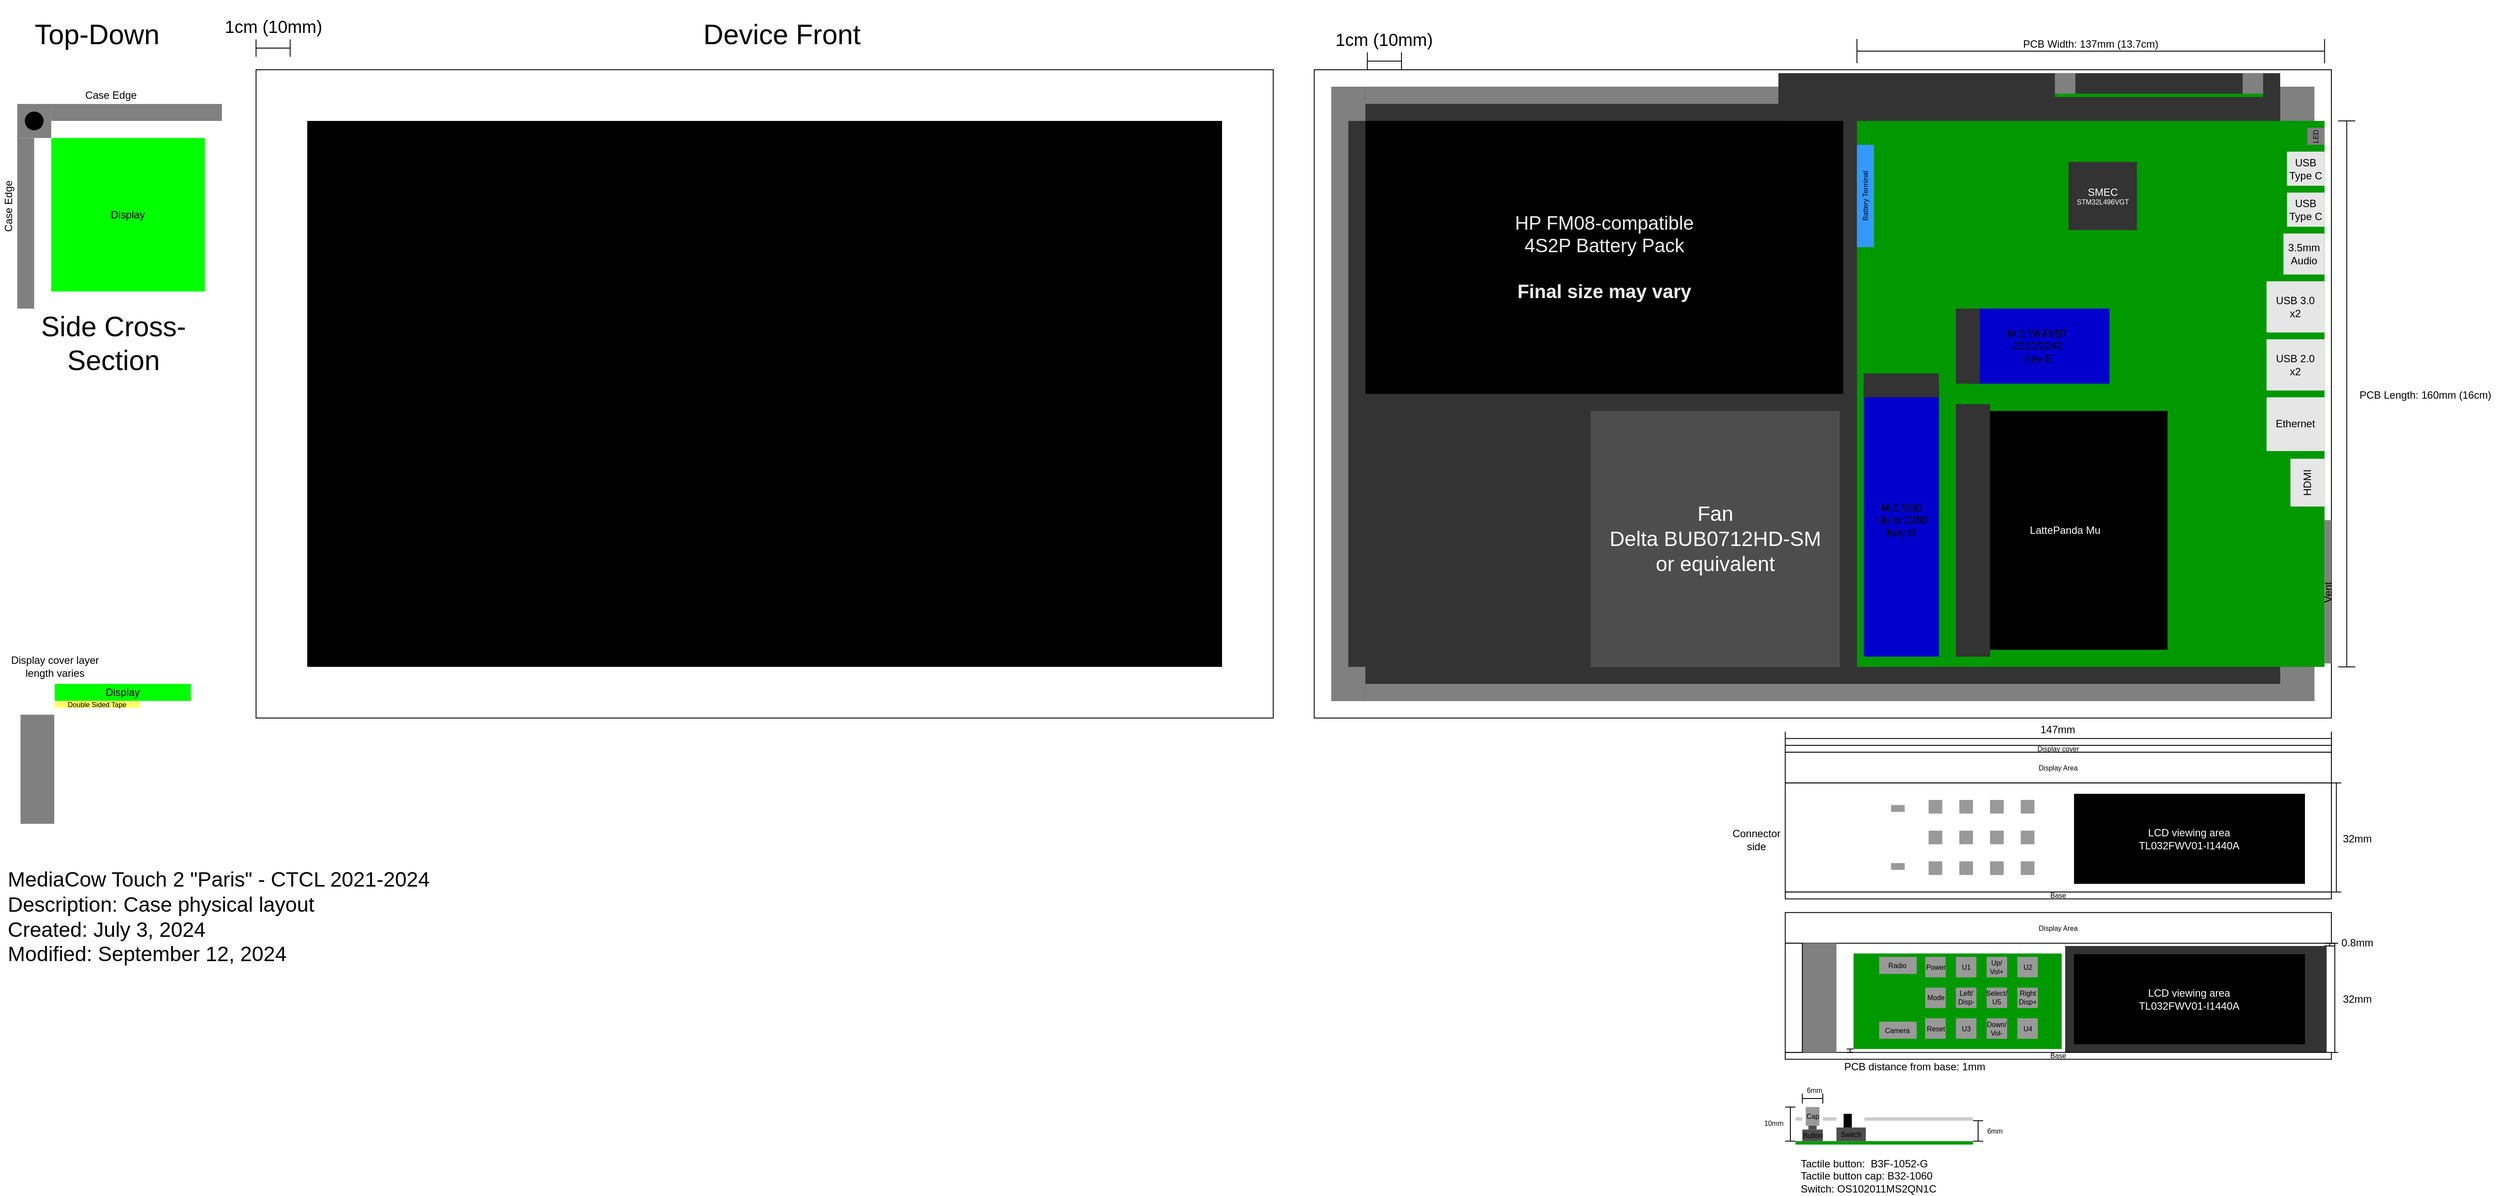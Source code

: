 <mxfile version="24.7.8">
  <diagram id="sjDEf0ka3ngV4-eLp2Dp" name="Page-1">
    <mxGraphModel dx="2049" dy="1203" grid="1" gridSize="3.937" guides="0" tooltips="1" connect="1" arrows="1" fold="1" page="1" pageScale="1" pageWidth="3300" pageHeight="2339" math="0" shadow="0">
      <root>
        <mxCell id="0" />
        <mxCell id="1" parent="0" />
        <mxCell id="CuJ1Jpse0kdDSebia7Pg-51" value="" style="rounded=0;whiteSpace=wrap;html=1;movable=1;resizable=1;rotatable=1;deletable=1;editable=1;locked=0;connectable=1;strokeColor=none;fillColor=#CCCCCC;" parent="1" vertex="1">
          <mxGeometry x="2161.42" y="1366.14" width="15.74" height="3.94" as="geometry" />
        </mxCell>
        <mxCell id="Ktaa94lfEQGM7eoMUssp-1" value="" style="rounded=0;whiteSpace=wrap;html=1;strokeColor=default;fillColor=#FFFFFF;movable=0;resizable=0;rotatable=0;deletable=0;editable=0;locked=1;connectable=0;" parent="1" vertex="1">
          <mxGeometry x="1574.8" y="157.487" width="1173.226" height="748.03" as="geometry" />
        </mxCell>
        <mxCell id="5Y6CiFaYAmU3wzSWvNBA-23" value="" style="rounded=0;whiteSpace=wrap;html=1;strokeColor=none;fillColor=#333333;movable=0;resizable=0;rotatable=0;deletable=0;editable=0;locked=1;connectable=0;" parent="1" vertex="1">
          <mxGeometry x="1594.48" y="177.16" width="1133.86" height="708.64" as="geometry" />
        </mxCell>
        <mxCell id="ZqZUOxo1uFlssc3ZESOp-2" value="Top-Down" style="text;html=1;align=center;verticalAlign=middle;whiteSpace=wrap;rounded=0;fontSize=32;" parent="1" vertex="1">
          <mxGeometry x="65.58" y="77.47" width="210" height="80" as="geometry" />
        </mxCell>
        <mxCell id="ZqZUOxo1uFlssc3ZESOp-4" value="" style="shape=crossbar;whiteSpace=wrap;html=1;rounded=1;" parent="1" vertex="1">
          <mxGeometry x="354.33" y="122.48" width="39.37" height="20" as="geometry" />
        </mxCell>
        <mxCell id="ZqZUOxo1uFlssc3ZESOp-5" value="&lt;div style=&quot;font-size: 20px;&quot;&gt;1cm (10mm)&lt;/div&gt;" style="text;html=1;align=center;verticalAlign=middle;whiteSpace=wrap;rounded=0;fontSize=20;" parent="1" vertex="1">
          <mxGeometry x="316.68" y="92.48" width="114.68" height="30" as="geometry" />
        </mxCell>
        <mxCell id="ZqZUOxo1uFlssc3ZESOp-8" value="" style="rounded=0;whiteSpace=wrap;html=1;strokeColor=none;fillColor=#808080;" parent="1" vertex="1">
          <mxGeometry x="78.74" y="196.85" width="39.37" height="39.37" as="geometry" />
        </mxCell>
        <mxCell id="ZqZUOxo1uFlssc3ZESOp-9" value="" style="rounded=0;whiteSpace=wrap;html=1;strokeColor=none;fillColor=#808080;" parent="1" vertex="1">
          <mxGeometry x="118.11" y="196.85" width="196.85" height="19.69" as="geometry" />
        </mxCell>
        <mxCell id="ZqZUOxo1uFlssc3ZESOp-10" value="" style="ellipse;whiteSpace=wrap;html=1;fillColor=#000000;strokeColor=none;" parent="1" vertex="1">
          <mxGeometry x="87.6" y="205.71" width="21.653" height="21.653" as="geometry" />
        </mxCell>
        <mxCell id="ZqZUOxo1uFlssc3ZESOp-11" value="" style="rounded=0;whiteSpace=wrap;html=1;strokeColor=none;fillColor=#808080;" parent="1" vertex="1">
          <mxGeometry x="78.74" y="236.22" width="19.69" height="196.84" as="geometry" />
        </mxCell>
        <mxCell id="ZqZUOxo1uFlssc3ZESOp-16" value="Case Edge" style="rounded=0;whiteSpace=wrap;html=1;fillColor=#FFFFFF;strokeColor=none;fontColor=#000000;" parent="1" vertex="1">
          <mxGeometry x="59.05" y="177.17" width="255.9" height="19.69" as="geometry" />
        </mxCell>
        <mxCell id="ZqZUOxo1uFlssc3ZESOp-17" value="Case Edge" style="rounded=0;whiteSpace=wrap;html=1;fillColor=#FFFFFF;strokeColor=none;horizontal=0;fontColor=#000000;" parent="1" vertex="1">
          <mxGeometry x="59.05" y="196.85" width="19.7" height="236.22" as="geometry" />
        </mxCell>
        <mxCell id="ZqZUOxo1uFlssc3ZESOp-18" value="Display" style="rounded=0;whiteSpace=wrap;html=1;fillColor=#00FF00;strokeColor=none;fontColor=#000000;" parent="1" vertex="1">
          <mxGeometry x="118.11" y="236.22" width="177.16" height="177.17" as="geometry" />
        </mxCell>
        <mxCell id="ZqZUOxo1uFlssc3ZESOp-22" value="Side Cross-Section" style="text;html=1;align=center;verticalAlign=middle;whiteSpace=wrap;rounded=0;fontSize=32;" parent="1" vertex="1">
          <mxGeometry x="85.27" y="433.07" width="210" height="80" as="geometry" />
        </mxCell>
        <mxCell id="ZqZUOxo1uFlssc3ZESOp-36" value="" style="rounded=0;whiteSpace=wrap;html=1;strokeColor=none;fillColor=#FFFFFF;" parent="1" vertex="1">
          <mxGeometry x="62.98" y="866.14" width="19.69" height="161.42" as="geometry" />
        </mxCell>
        <mxCell id="ZqZUOxo1uFlssc3ZESOp-41" value="Display cover layer&lt;br&gt;l&lt;span style=&quot;background-color: initial;&quot;&gt;ength varies&lt;/span&gt;" style="text;html=1;align=center;verticalAlign=middle;whiteSpace=wrap;rounded=0;" parent="1" vertex="1">
          <mxGeometry x="63.0" y="830.71" width="119.05" height="30" as="geometry" />
        </mxCell>
        <mxCell id="ZqZUOxo1uFlssc3ZESOp-57" value="" style="rounded=0;whiteSpace=wrap;html=1;strokeColor=default;fillColor=#FFFFFF;" parent="1" vertex="1">
          <mxGeometry x="354.33" y="157.47" width="1173.226" height="748.03" as="geometry" />
        </mxCell>
        <mxCell id="ZqZUOxo1uFlssc3ZESOp-59" value="" style="rounded=0;whiteSpace=wrap;html=1;fillColor=#000000;strokeColor=none;" parent="1" vertex="1">
          <mxGeometry x="413.385" y="216.535" width="1055.116" height="629.92" as="geometry" />
        </mxCell>
        <mxCell id="ZqZUOxo1uFlssc3ZESOp-60" value="Device Front" style="text;html=1;align=center;verticalAlign=middle;whiteSpace=wrap;rounded=0;fontSize=32;" parent="1" vertex="1">
          <mxGeometry x="855.625" y="77.475" width="210" height="80" as="geometry" />
        </mxCell>
        <mxCell id="ZqZUOxo1uFlssc3ZESOp-61" value="" style="rounded=0;whiteSpace=wrap;html=1;strokeColor=none;fillColor=#FFFFFF;" parent="1" vertex="1">
          <mxGeometry x="63" y="1027.54" width="216.53" height="7.9" as="geometry" />
        </mxCell>
        <mxCell id="ZqZUOxo1uFlssc3ZESOp-64" value="" style="rounded=0;whiteSpace=wrap;html=1;strokeColor=none;fillColor=#808080;" parent="1" vertex="1">
          <mxGeometry x="82.67" y="901.58" width="38.91" height="125.98" as="geometry" />
        </mxCell>
        <mxCell id="5Y6CiFaYAmU3wzSWvNBA-14" value="" style="rounded=0;whiteSpace=wrap;html=1;strokeColor=none;fillColor=#808080;" parent="1" vertex="1">
          <mxGeometry x="1594.475" y="177.155" width="39.37" height="39.37" as="geometry" />
        </mxCell>
        <mxCell id="5Y6CiFaYAmU3wzSWvNBA-15" value="" style="rounded=0;whiteSpace=wrap;html=1;strokeColor=none;fillColor=#808080;" parent="1" vertex="1">
          <mxGeometry x="2688.97" y="177.15" width="39.37" height="39.37" as="geometry" />
        </mxCell>
        <mxCell id="5Y6CiFaYAmU3wzSWvNBA-17" value="" style="rounded=0;whiteSpace=wrap;html=1;strokeColor=none;fillColor=#808080;" parent="1" vertex="1">
          <mxGeometry x="1594.48" y="846.43" width="39.37" height="39.37" as="geometry" />
        </mxCell>
        <mxCell id="5Y6CiFaYAmU3wzSWvNBA-20" value="" style="rounded=0;whiteSpace=wrap;html=1;strokeColor=none;fillColor=#808080;" parent="1" vertex="1">
          <mxGeometry x="2688.977" y="846.437" width="39.37" height="39.37" as="geometry" />
        </mxCell>
        <mxCell id="5Y6CiFaYAmU3wzSWvNBA-24" value="" style="rounded=0;whiteSpace=wrap;html=1;fillColor=#009900;strokeColor=none;fontColor=#000000;fontSize=32;movable=1;resizable=1;rotatable=1;deletable=1;editable=1;locked=0;connectable=1;" parent="1" vertex="1">
          <mxGeometry x="2200.78" y="216.54" width="539.37" height="629.92" as="geometry" />
        </mxCell>
        <mxCell id="5Y6CiFaYAmU3wzSWvNBA-26" value="" style="rounded=0;whiteSpace=wrap;html=1;strokeColor=none;fillColor=#808080;" parent="1" vertex="1">
          <mxGeometry x="1633.86" y="177.16" width="476.37" height="19.69" as="geometry" />
        </mxCell>
        <mxCell id="5Y6CiFaYAmU3wzSWvNBA-27" value="" style="rounded=0;whiteSpace=wrap;html=1;strokeColor=none;fillColor=#808080;" parent="1" vertex="1">
          <mxGeometry x="1633.857" y="866.107" width="1055.12" height="19.69" as="geometry" />
        </mxCell>
        <mxCell id="5Y6CiFaYAmU3wzSWvNBA-28" value="" style="rounded=0;whiteSpace=wrap;html=1;strokeColor=none;fillColor=#808080;" parent="1" vertex="1">
          <mxGeometry x="1594.48" y="216.52" width="19.68" height="629.93" as="geometry" />
        </mxCell>
        <mxCell id="5Y6CiFaYAmU3wzSWvNBA-32" value="USB 3.0&lt;div&gt;x2&lt;/div&gt;" style="rounded=0;whiteSpace=wrap;html=1;strokeColor=none;fillColor=#E6E6E6;" parent="1" vertex="1">
          <mxGeometry x="2673.22" y="401.57" width="66.93" height="59.06" as="geometry" />
        </mxCell>
        <mxCell id="5Y6CiFaYAmU3wzSWvNBA-37" value="USB &lt;br&gt;Type C" style="rounded=0;whiteSpace=wrap;html=1;strokeColor=none;fillColor=#E6E6E6;" parent="1" vertex="1">
          <mxGeometry x="2696.844" y="299.214" width="43.307" height="39.37" as="geometry" />
        </mxCell>
        <mxCell id="5Y6CiFaYAmU3wzSWvNBA-42" value="M.2 SSD&lt;div&gt;Up to 2280&lt;br&gt;Key M&lt;/div&gt;" style="rounded=0;whiteSpace=wrap;html=1;strokeColor=none;fillColor=#0000CC;" parent="1" vertex="1">
          <mxGeometry x="2208.66" y="519.68" width="86.614" height="314.96" as="geometry" />
        </mxCell>
        <mxCell id="5Y6CiFaYAmU3wzSWvNBA-35" value="LattePanda Mu" style="rounded=0;whiteSpace=wrap;html=1;strokeColor=none;fillColor=#000000;fontColor=#FFFFFF;" parent="1" vertex="1">
          <mxGeometry x="2322.83" y="551.2" width="236.22" height="275.59" as="geometry" />
        </mxCell>
        <mxCell id="5Y6CiFaYAmU3wzSWvNBA-36" value="" style="rounded=0;whiteSpace=wrap;html=1;align=center;verticalAlign=middle;fontFamily=Helvetica;fontSize=12;fontColor=default;fillColor=#333333;strokeColor=none;" parent="1" vertex="1">
          <mxGeometry x="2314.96" y="543.305" width="39.37" height="291.338" as="geometry" />
        </mxCell>
        <mxCell id="5Y6CiFaYAmU3wzSWvNBA-46" value="" style="rounded=0;whiteSpace=wrap;html=1;align=center;verticalAlign=middle;fontFamily=Helvetica;fontSize=12;fontColor=default;fillColor=#333333;strokeColor=none;" parent="1" vertex="1">
          <mxGeometry x="2208.656" y="507.87" width="86.614" height="27.559" as="geometry" />
        </mxCell>
        <mxCell id="5Y6CiFaYAmU3wzSWvNBA-47" value="Battery Terminal" style="rounded=0;whiteSpace=wrap;html=1;fillColor=#3399FF;strokeColor=none;fontColor=#000000;fontSize=8;horizontal=0;" parent="1" vertex="1">
          <mxGeometry x="2200.78" y="244.11" width="19.69" height="118.11" as="geometry" />
        </mxCell>
        <mxCell id="5Y6CiFaYAmU3wzSWvNBA-69" value="M.2 Wi-Fi/BT&lt;div&gt;2230/2242&lt;/div&gt;&lt;div&gt;Key E&lt;/div&gt;" style="rounded=0;whiteSpace=wrap;html=1;strokeColor=none;fillColor=#0000CC;" parent="1" vertex="1">
          <mxGeometry x="2326.769" y="433.067" width="165.354" height="86.614" as="geometry" />
        </mxCell>
        <mxCell id="5Y6CiFaYAmU3wzSWvNBA-68" value="" style="rounded=0;whiteSpace=wrap;html=1;align=center;verticalAlign=middle;fontFamily=Helvetica;fontSize=12;fontColor=default;fillColor=#333333;strokeColor=none;" parent="1" vertex="1">
          <mxGeometry x="2314.955" y="433.067" width="27.559" height="86.614" as="geometry" />
        </mxCell>
        <mxCell id="5Y6CiFaYAmU3wzSWvNBA-76" value="USB 2.0&lt;div&gt;x2&lt;/div&gt;" style="rounded=0;whiteSpace=wrap;html=1;strokeColor=none;fillColor=#E6E6E6;" parent="1" vertex="1">
          <mxGeometry x="2673.22" y="468.5" width="66.93" height="59.05" as="geometry" />
        </mxCell>
        <mxCell id="pe4Gr2BjXZW_dXRISGPZ-1" value="HDMI" style="rounded=0;whiteSpace=wrap;html=1;strokeColor=none;fillColor=#E6E6E6;horizontal=0;" parent="1" vertex="1">
          <mxGeometry x="2700.78" y="606.3" width="39.37" height="55.12" as="geometry" />
        </mxCell>
        <mxCell id="pe4Gr2BjXZW_dXRISGPZ-2" value="Ethernet" style="rounded=0;whiteSpace=wrap;html=1;strokeColor=none;fillColor=#E6E6E6;" parent="1" vertex="1">
          <mxGeometry x="2673.22" y="535.43" width="66.93" height="62.02" as="geometry" />
        </mxCell>
        <mxCell id="pe4Gr2BjXZW_dXRISGPZ-3" value="" style="shape=crossbar;whiteSpace=wrap;html=1;rounded=1;" parent="1" vertex="1">
          <mxGeometry x="1636.077" y="137.477" width="39.37" height="20" as="geometry" />
        </mxCell>
        <mxCell id="pe4Gr2BjXZW_dXRISGPZ-4" value="&lt;div style=&quot;font-size: 20px;&quot;&gt;1cm (10mm)&lt;/div&gt;" style="text;html=1;align=center;verticalAlign=middle;whiteSpace=wrap;rounded=0;fontSize=20;" parent="1" vertex="1">
          <mxGeometry x="1598.427" y="107.477" width="114.68" height="30" as="geometry" />
        </mxCell>
        <mxCell id="7prb03X9llE7ADNdywQI-1" value="MediaCow Touch 2 &quot;Paris&quot; - CTCL 2021-2024&lt;br style=&quot;font-size: 24px;&quot;&gt;Description: Case physical layout&lt;br style=&quot;font-size: 24px;&quot;&gt;&lt;div style=&quot;font-size: 24px;&quot;&gt;Created: July 3, 2024&lt;/div&gt;&lt;div style=&quot;font-size: 24px;&quot;&gt;Modified: September 12, 2024&lt;/div&gt;" style="text;html=1;align=left;verticalAlign=top;whiteSpace=wrap;rounded=0;fontSize=24;" parent="1" vertex="1">
          <mxGeometry x="66.35" y="1070.86" width="563.57" height="133.86" as="geometry" />
        </mxCell>
        <mxCell id="7w7LLnlyoQXhub0B3FJ9-1" value="USB &lt;br&gt;Type C" style="rounded=0;whiteSpace=wrap;html=1;strokeColor=none;fillColor=#E6E6E6;" parent="1" vertex="1">
          <mxGeometry x="2696.751" y="251.971" width="43.307" height="39.37" as="geometry" />
        </mxCell>
        <mxCell id="7w7LLnlyoQXhub0B3FJ9-3" value="3.5mm&lt;div&gt;Audio&lt;/div&gt;" style="rounded=0;whiteSpace=wrap;html=1;strokeColor=none;fillColor=#E6E6E6;" parent="1" vertex="1">
          <mxGeometry x="2692.727" y="346.456" width="47.244" height="47.244" as="geometry" />
        </mxCell>
        <mxCell id="7w7LLnlyoQXhub0B3FJ9-47" value="LED" style="rounded=0;whiteSpace=wrap;html=1;strokeColor=none;fillColor=#808080;fontSize=8;horizontal=0;" parent="1" vertex="1">
          <mxGeometry x="2720.37" y="224.41" width="19.69" height="19.7" as="geometry" />
        </mxCell>
        <mxCell id="7w7LLnlyoQXhub0B3FJ9-48" value="&lt;span style=&quot;color: rgb(240, 240, 240); font-size: 22px;&quot;&gt;HP FM08-compatible&lt;br&gt;4S2P Battery Pack&lt;br&gt;&lt;br&gt;&lt;b&gt;&lt;font style=&quot;font-size: 22px;&quot;&gt;Final size may vary&lt;/font&gt;&lt;/b&gt;&lt;/span&gt;" style="rounded=0;whiteSpace=wrap;html=1;fillColor=#000000;strokeColor=none;fontColor=#FFFFFF;" parent="1" vertex="1">
          <mxGeometry x="1633.86" y="216.53" width="551.18" height="314.95" as="geometry" />
        </mxCell>
        <mxCell id="7w7LLnlyoQXhub0B3FJ9-49" value="Display" style="rounded=0;whiteSpace=wrap;html=1;strokeColor=none;fillColor=#00FF00;fontColor=#000000;" parent="1" vertex="1">
          <mxGeometry x="121.582" y="866.112" width="157.48" height="19.69" as="geometry" />
        </mxCell>
        <mxCell id="7w7LLnlyoQXhub0B3FJ9-54" value="" style="rounded=0;whiteSpace=wrap;html=1;strokeColor=none;fillColor=#333333;movable=1;resizable=1;rotatable=1;deletable=1;editable=1;locked=0;connectable=1;" parent="1" vertex="1">
          <mxGeometry x="2110.23" y="161.42" width="578.74" height="55.12" as="geometry" />
        </mxCell>
        <mxCell id="7w7LLnlyoQXhub0B3FJ9-51" value="" style="rounded=0;whiteSpace=wrap;html=1;strokeColor=none;fillColor=#FFFFFF;" parent="1" vertex="1">
          <mxGeometry x="121.582" y="893.672" width="157.48" height="7.874" as="geometry" />
        </mxCell>
        <mxCell id="7w7LLnlyoQXhub0B3FJ9-52" value="Double Sided Tape" style="rounded=0;whiteSpace=wrap;html=1;strokeColor=none;fillColor=#FFFF66;fontSize=8;" parent="1" vertex="1">
          <mxGeometry x="121.587" y="885.797" width="98.42" height="7.87" as="geometry" />
        </mxCell>
        <mxCell id="1qMu2PqfKc_ijtSuWgU4-1" value="" style="rounded=0;whiteSpace=wrap;html=1;movable=1;resizable=1;rotatable=1;deletable=1;editable=1;locked=0;connectable=1;" parent="1" vertex="1">
          <mxGeometry x="2118.1" y="980.31" width="629.92" height="125.99" as="geometry" />
        </mxCell>
        <mxCell id="1qMu2PqfKc_ijtSuWgU4-3" value="Base" style="rounded=0;whiteSpace=wrap;html=1;fontSize=8;movable=1;resizable=1;rotatable=1;deletable=1;editable=1;locked=0;connectable=1;" parent="1" vertex="1">
          <mxGeometry x="2118.1" y="1106.3" width="629.92" height="7.88" as="geometry" />
        </mxCell>
        <mxCell id="1qMu2PqfKc_ijtSuWgU4-6" value="Display Area" style="rounded=0;whiteSpace=wrap;html=1;fontSize=8;movable=1;resizable=1;rotatable=1;deletable=1;editable=1;locked=0;connectable=1;" parent="1" vertex="1">
          <mxGeometry x="2118.1" y="944.88" width="629.92" height="35.43" as="geometry" />
        </mxCell>
        <mxCell id="1qMu2PqfKc_ijtSuWgU4-7" value="Display cover" style="rounded=0;whiteSpace=wrap;html=1;fontSize=8;movable=1;resizable=1;rotatable=1;deletable=1;editable=1;locked=0;connectable=1;" parent="1" vertex="1">
          <mxGeometry x="2118.1" y="937.01" width="629.92" height="7.88" as="geometry" />
        </mxCell>
        <mxCell id="1qMu2PqfKc_ijtSuWgU4-11" value="32mm" style="text;html=1;align=center;verticalAlign=middle;whiteSpace=wrap;rounded=0;movable=1;resizable=1;rotatable=1;deletable=1;editable=1;locked=0;connectable=1;" parent="1" vertex="1">
          <mxGeometry x="2755.91" y="1035.43" width="44.25" height="18.46" as="geometry" />
        </mxCell>
        <mxCell id="1qMu2PqfKc_ijtSuWgU4-17" value="" style="rounded=0;whiteSpace=wrap;html=1;strokeColor=none;fillColor=#FFFFFF;" parent="1" vertex="1">
          <mxGeometry x="82.677" y="866.107" width="39.37" height="35.44" as="geometry" />
        </mxCell>
        <mxCell id="7w7LLnlyoQXhub0B3FJ9-8" value="" style="rounded=0;whiteSpace=wrap;html=1;fillColor=#009900;strokeColor=none;fontColor=#000000;fontSize=32;movable=1;resizable=1;rotatable=1;deletable=1;editable=1;locked=0;connectable=1;" parent="1" vertex="1">
          <mxGeometry x="2429.13" y="185.04" width="240.16" height="3.95" as="geometry" />
        </mxCell>
        <mxCell id="CuJ1Jpse0kdDSebia7Pg-4" value="" style="rounded=0;whiteSpace=wrap;html=1;movable=1;resizable=1;rotatable=1;deletable=1;editable=1;locked=0;connectable=1;strokeColor=none;fillColor=#009900;" parent="1" vertex="1">
          <mxGeometry x="2196.84" y="1177.16" width="240.16" height="110.23" as="geometry" />
        </mxCell>
        <mxCell id="CuJ1Jpse0kdDSebia7Pg-9" value="Up/&lt;div style=&quot;font-size: 8px;&quot;&gt;Vol+&lt;/div&gt;" style="rounded=0;whiteSpace=wrap;html=1;strokeColor=none;fillColor=#999999;fontSize=8;" parent="1" vertex="1">
          <mxGeometry x="2350.38" y="1181.07" width="23.622" height="23.622" as="geometry" />
        </mxCell>
        <mxCell id="CuJ1Jpse0kdDSebia7Pg-10" value="Select/&lt;br&gt;U5" style="rounded=0;whiteSpace=wrap;html=1;strokeColor=none;fillColor=#999999;fontSize=8;" parent="1" vertex="1">
          <mxGeometry x="2350.377" y="1216.527" width="23.622" height="23.622" as="geometry" />
        </mxCell>
        <mxCell id="CuJ1Jpse0kdDSebia7Pg-11" value="Down/&lt;br style=&quot;font-size: 8px;&quot;&gt;Vol-" style="rounded=0;whiteSpace=wrap;html=1;strokeColor=none;fillColor=#999999;fontSize=8;" parent="1" vertex="1">
          <mxGeometry x="2350.38" y="1251.96" width="23.62" height="23.63" as="geometry" />
        </mxCell>
        <mxCell id="CuJ1Jpse0kdDSebia7Pg-13" value="Left/&lt;div style=&quot;font-size: 8px;&quot;&gt;Disp-&lt;/div&gt;" style="rounded=0;whiteSpace=wrap;html=1;strokeColor=none;fillColor=#999999;fontSize=8;" parent="1" vertex="1">
          <mxGeometry x="2314.947" y="1216.529" width="23.622" height="23.622" as="geometry" />
        </mxCell>
        <mxCell id="CuJ1Jpse0kdDSebia7Pg-14" value="Right&lt;div style=&quot;font-size: 8px;&quot;&gt;Disp+&lt;/div&gt;" style="rounded=0;whiteSpace=wrap;html=1;strokeColor=none;fillColor=#999999;fontSize=8;" parent="1" vertex="1">
          <mxGeometry x="2385.813" y="1216.524" width="23.622" height="23.622" as="geometry" />
        </mxCell>
        <mxCell id="CuJ1Jpse0kdDSebia7Pg-16" value="Mode" style="rounded=0;whiteSpace=wrap;html=1;strokeColor=none;fillColor=#999999;fontSize=8;" parent="1" vertex="1">
          <mxGeometry x="2279.527" y="1216.547" width="23.622" height="23.622" as="geometry" />
        </mxCell>
        <mxCell id="CuJ1Jpse0kdDSebia7Pg-33" value="&lt;font style=&quot;font-size: 12px;&quot;&gt;SMEC&lt;/font&gt;&lt;br style=&quot;font-size: 8px;&quot;&gt;STM32L496VGT" style="rounded=0;whiteSpace=wrap;html=1;strokeColor=none;fillColor=#333333;gradientColor=none;fontColor=#FFFFFF;fontSize=8;" parent="1" vertex="1">
          <mxGeometry x="2444.88" y="263.78" width="78.74" height="78.74" as="geometry" />
        </mxCell>
        <mxCell id="CuJ1Jpse0kdDSebia7Pg-42" value="Power" style="rounded=0;whiteSpace=wrap;html=1;strokeColor=none;fillColor=#999999;fontSize=8;" parent="1" vertex="1">
          <mxGeometry x="2279.52" y="1181.101" width="23.622" height="23.622" as="geometry" />
        </mxCell>
        <mxCell id="CuJ1Jpse0kdDSebia7Pg-43" value="Reset" style="rounded=0;whiteSpace=wrap;html=1;strokeColor=none;fillColor=#999999;fontSize=8;" parent="1" vertex="1">
          <mxGeometry x="2279.527" y="1251.978" width="23.622" height="23.622" as="geometry" />
        </mxCell>
        <mxCell id="CuJ1Jpse0kdDSebia7Pg-46" value="" style="rounded=0;whiteSpace=wrap;html=1;movable=1;resizable=1;rotatable=1;deletable=1;editable=1;locked=0;connectable=1;strokeColor=none;fillColor=#009900;" parent="1" vertex="1">
          <mxGeometry x="2129.918" y="1393.7" width="204.72" height="3.94" as="geometry" />
        </mxCell>
        <mxCell id="CuJ1Jpse0kdDSebia7Pg-47" value="Button" style="rounded=0;whiteSpace=wrap;html=1;strokeColor=none;fillColor=#4D4D4D;fontSize=8;" parent="1" vertex="1">
          <mxGeometry x="2137.794" y="1380.315" width="23.622" height="13.386" as="geometry" />
        </mxCell>
        <mxCell id="CuJ1Jpse0kdDSebia7Pg-48" value="Tactile button:&amp;nbsp;&amp;nbsp;B3F-1052-G&lt;br&gt;Tactile button cap:&amp;nbsp;B32-1060&lt;br&gt;Switch:&amp;nbsp;OS102011MS2QN1C" style="text;html=1;align=left;verticalAlign=top;whiteSpace=wrap;rounded=0;" parent="1" vertex="1">
          <mxGeometry x="2133.7" y="1405.51" width="170.23" height="39.37" as="geometry" />
        </mxCell>
        <mxCell id="CuJ1Jpse0kdDSebia7Pg-49" value="" style="rounded=0;whiteSpace=wrap;html=1;strokeColor=none;fillColor=#4D4D4D;fontSize=8;" parent="1" vertex="1">
          <mxGeometry x="2144.881" y="1364.962" width="9.449" height="15.354" as="geometry" />
        </mxCell>
        <mxCell id="CuJ1Jpse0kdDSebia7Pg-50" value="Cap" style="rounded=0;whiteSpace=wrap;html=1;strokeColor=none;fillColor=#999999;fontSize=8;" parent="1" vertex="1">
          <mxGeometry x="2141.728" y="1354.332" width="15.748" height="21.653" as="geometry" />
        </mxCell>
        <mxCell id="CuJ1Jpse0kdDSebia7Pg-52" value="" style="rounded=0;whiteSpace=wrap;html=1;movable=1;resizable=1;rotatable=1;deletable=1;editable=1;locked=0;connectable=1;strokeColor=none;fillColor=#CCCCCC;" parent="1" vertex="1">
          <mxGeometry x="2129.92" y="1366.143" width="7.88" height="3.94" as="geometry" />
        </mxCell>
        <mxCell id="CuJ1Jpse0kdDSebia7Pg-58" value="" style="shape=crossbar;whiteSpace=wrap;html=1;rounded=1;" parent="1" vertex="1">
          <mxGeometry x="2137.79" y="1338.58" width="23.63" height="11.81" as="geometry" />
        </mxCell>
        <mxCell id="CuJ1Jpse0kdDSebia7Pg-59" value="6mm" style="text;html=1;align=center;verticalAlign=middle;whiteSpace=wrap;rounded=0;fontSize=8;" parent="1" vertex="1">
          <mxGeometry x="2137.79" y="1330.71" width="27.56" height="7.87" as="geometry" />
        </mxCell>
        <mxCell id="CuJ1Jpse0kdDSebia7Pg-62" value="" style="shape=crossbar;whiteSpace=wrap;html=1;rounded=1;direction=south;" parent="1" vertex="1">
          <mxGeometry x="2334.64" y="1370.08" width="11.81" height="23.62" as="geometry" />
        </mxCell>
        <mxCell id="CuJ1Jpse0kdDSebia7Pg-63" value="10mm" style="text;html=1;align=center;verticalAlign=middle;whiteSpace=wrap;rounded=0;fontSize=8;" parent="1" vertex="1">
          <mxGeometry x="2090.547" y="1368.707" width="27.56" height="7.87" as="geometry" />
        </mxCell>
        <mxCell id="CuJ1Jpse0kdDSebia7Pg-64" value="Switch" style="rounded=0;whiteSpace=wrap;html=1;strokeColor=none;fillColor=#4D4D4D;fontSize=8;" parent="1" vertex="1">
          <mxGeometry x="2177.17" y="1377.96" width="33.858" height="15.74" as="geometry" />
        </mxCell>
        <mxCell id="CuJ1Jpse0kdDSebia7Pg-69" value="" style="rounded=0;whiteSpace=wrap;html=1;strokeColor=none;fillColor=#000000;fontSize=8;" parent="1" vertex="1">
          <mxGeometry x="2185.43" y="1362.21" width="9.45" height="15.75" as="geometry" />
        </mxCell>
        <mxCell id="CuJ1Jpse0kdDSebia7Pg-71" value="" style="rounded=0;whiteSpace=wrap;html=1;movable=1;resizable=1;rotatable=1;deletable=1;editable=1;locked=0;connectable=1;strokeColor=none;fillColor=#CCCCCC;" parent="1" vertex="1">
          <mxGeometry x="2209.45" y="1366.15" width="125.2" height="3.94" as="geometry" />
        </mxCell>
        <mxCell id="CuJ1Jpse0kdDSebia7Pg-74" value="" style="shape=crossbar;whiteSpace=wrap;html=1;rounded=1;direction=south;" parent="1" vertex="1">
          <mxGeometry x="2118.11" y="1354.33" width="11.81" height="39.36" as="geometry" />
        </mxCell>
        <mxCell id="CuJ1Jpse0kdDSebia7Pg-75" value="6mm" style="text;html=1;align=center;verticalAlign=middle;whiteSpace=wrap;rounded=0;fontSize=8;" parent="1" vertex="1">
          <mxGeometry x="2346.454" y="1377.954" width="27.56" height="7.87" as="geometry" />
        </mxCell>
        <mxCell id="CuJ1Jpse0kdDSebia7Pg-80" value="" style="shape=crossbar;whiteSpace=wrap;html=1;rounded=1;movable=1;resizable=1;rotatable=1;deletable=1;editable=1;locked=0;connectable=1;" parent="1" vertex="1">
          <mxGeometry x="2118.1" y="921.26" width="629.92" height="15.75" as="geometry" />
        </mxCell>
        <mxCell id="CuJ1Jpse0kdDSebia7Pg-81" value="147mm" style="text;html=1;align=center;verticalAlign=middle;whiteSpace=wrap;rounded=0;" parent="1" vertex="1">
          <mxGeometry x="2409.44" y="909.45" width="47.25" height="18.46" as="geometry" />
        </mxCell>
        <mxCell id="CuJ1Jpse0kdDSebia7Pg-86" value="" style="rounded=0;whiteSpace=wrap;html=1;strokeColor=none;fillColor=#999999;fontSize=8;movable=1;resizable=1;rotatable=1;deletable=1;editable=1;locked=0;connectable=1;" parent="1" vertex="1">
          <mxGeometry x="2283.445" y="1035.43" width="15.75" height="15.74" as="geometry" />
        </mxCell>
        <mxCell id="CuJ1Jpse0kdDSebia7Pg-98" value="U2" style="rounded=0;whiteSpace=wrap;html=1;strokeColor=none;fillColor=#999999;fontSize=8;" parent="1" vertex="1">
          <mxGeometry x="2385.807" y="1181.077" width="23.622" height="23.622" as="geometry" />
        </mxCell>
        <mxCell id="CuJ1Jpse0kdDSebia7Pg-99" value="U4" style="rounded=0;whiteSpace=wrap;html=1;strokeColor=none;fillColor=#999999;fontSize=8;" parent="1" vertex="1">
          <mxGeometry x="2385.814" y="1251.964" width="23.622" height="23.622" as="geometry" />
        </mxCell>
        <mxCell id="CuJ1Jpse0kdDSebia7Pg-100" value="U1" style="rounded=0;whiteSpace=wrap;html=1;strokeColor=none;fillColor=#999999;fontSize=8;" parent="1" vertex="1">
          <mxGeometry x="2314.951" y="1181.073" width="23.622" height="23.622" as="geometry" />
        </mxCell>
        <mxCell id="CuJ1Jpse0kdDSebia7Pg-101" value="U3" style="rounded=0;whiteSpace=wrap;html=1;strokeColor=none;fillColor=#999999;fontSize=8;" parent="1" vertex="1">
          <mxGeometry x="2314.948" y="1251.955" width="23.622" height="23.622" as="geometry" />
        </mxCell>
        <mxCell id="CuJ1Jpse0kdDSebia7Pg-103" value="" style="rounded=0;whiteSpace=wrap;html=1;strokeColor=none;fillColor=#999999;fontSize=8;movable=1;resizable=1;rotatable=1;deletable=1;editable=1;locked=0;connectable=1;" parent="1" vertex="1">
          <mxGeometry x="2283.445" y="1000.004" width="15.74" height="15.74" as="geometry" />
        </mxCell>
        <mxCell id="CuJ1Jpse0kdDSebia7Pg-105" value="" style="rounded=0;whiteSpace=wrap;html=1;strokeColor=none;fillColor=#999999;fontSize=8;movable=1;resizable=1;rotatable=1;deletable=1;editable=1;locked=0;connectable=1;" parent="1" vertex="1">
          <mxGeometry x="2283.445" y="1070.871" width="15.74" height="15.74" as="geometry" />
        </mxCell>
        <mxCell id="IoaBvaX86zwPO1UUPvOr-9" value="Camera" style="rounded=0;whiteSpace=wrap;html=1;fillColor=#999999;strokeColor=none;fontSize=8;" parent="1" vertex="1">
          <mxGeometry x="2226.363" y="1255.897" width="43.307" height="19.685" as="geometry" />
        </mxCell>
        <mxCell id="IoaBvaX86zwPO1UUPvOr-10" value="Radio" style="rounded=0;whiteSpace=wrap;html=1;fillColor=#999999;strokeColor=none;fontSize=8;" parent="1" vertex="1">
          <mxGeometry x="2226.363" y="1181.094" width="43.307" height="19.685" as="geometry" />
        </mxCell>
        <mxCell id="egefdFdtwuqUqVgfyg_q-7" value="" style="rounded=0;whiteSpace=wrap;html=1;strokeColor=none;fillColor=#999999;fontSize=8;movable=1;resizable=1;rotatable=1;deletable=1;editable=1;locked=0;connectable=1;" parent="1" vertex="1">
          <mxGeometry x="2318.878" y="1070.868" width="15.74" height="15.74" as="geometry" />
        </mxCell>
        <mxCell id="egefdFdtwuqUqVgfyg_q-10" value="" style="rounded=0;whiteSpace=wrap;html=1;strokeColor=none;fillColor=#999999;fontSize=8;movable=1;resizable=1;rotatable=1;deletable=1;editable=1;locked=0;connectable=1;" parent="1" vertex="1">
          <mxGeometry x="2354.311" y="1070.865" width="15.74" height="15.74" as="geometry" />
        </mxCell>
        <mxCell id="egefdFdtwuqUqVgfyg_q-11" value="" style="rounded=0;whiteSpace=wrap;html=1;strokeColor=none;fillColor=#999999;fontSize=8;movable=1;resizable=1;rotatable=1;deletable=1;editable=1;locked=0;connectable=1;" parent="1" vertex="1">
          <mxGeometry x="2389.744" y="1070.862" width="15.74" height="15.74" as="geometry" />
        </mxCell>
        <mxCell id="egefdFdtwuqUqVgfyg_q-12" value="" style="rounded=0;whiteSpace=wrap;html=1;strokeColor=none;fillColor=#999999;fontSize=8;movable=1;resizable=1;rotatable=1;deletable=1;editable=1;locked=0;connectable=1;" parent="1" vertex="1">
          <mxGeometry x="2318.878" y="1035.435" width="15.74" height="15.74" as="geometry" />
        </mxCell>
        <mxCell id="egefdFdtwuqUqVgfyg_q-13" value="" style="rounded=0;whiteSpace=wrap;html=1;strokeColor=none;fillColor=#999999;fontSize=8;movable=1;resizable=1;rotatable=1;deletable=1;editable=1;locked=0;connectable=1;" parent="1" vertex="1">
          <mxGeometry x="2354.311" y="1035.432" width="15.74" height="15.74" as="geometry" />
        </mxCell>
        <mxCell id="egefdFdtwuqUqVgfyg_q-14" value="" style="rounded=0;whiteSpace=wrap;html=1;strokeColor=none;fillColor=#999999;fontSize=8;movable=1;resizable=1;rotatable=1;deletable=1;editable=1;locked=0;connectable=1;" parent="1" vertex="1">
          <mxGeometry x="2389.744" y="1035.429" width="15.74" height="15.74" as="geometry" />
        </mxCell>
        <mxCell id="egefdFdtwuqUqVgfyg_q-15" value="" style="rounded=0;whiteSpace=wrap;html=1;strokeColor=none;fillColor=#999999;fontSize=8;movable=1;resizable=1;rotatable=1;deletable=1;editable=1;locked=0;connectable=1;" parent="1" vertex="1">
          <mxGeometry x="2318.878" y="1000.002" width="15.74" height="15.74" as="geometry" />
        </mxCell>
        <mxCell id="egefdFdtwuqUqVgfyg_q-16" value="" style="rounded=0;whiteSpace=wrap;html=1;strokeColor=none;fillColor=#999999;fontSize=8;movable=1;resizable=1;rotatable=1;deletable=1;editable=1;locked=0;connectable=1;" parent="1" vertex="1">
          <mxGeometry x="2354.311" y="999.999" width="15.74" height="15.74" as="geometry" />
        </mxCell>
        <mxCell id="egefdFdtwuqUqVgfyg_q-17" value="" style="rounded=0;whiteSpace=wrap;html=1;strokeColor=none;fillColor=#999999;fontSize=8;movable=1;resizable=1;rotatable=1;deletable=1;editable=1;locked=0;connectable=1;" parent="1" vertex="1">
          <mxGeometry x="2389.744" y="999.996" width="15.74" height="15.74" as="geometry" />
        </mxCell>
        <mxCell id="egefdFdtwuqUqVgfyg_q-33" value="" style="rounded=0;whiteSpace=wrap;html=1;strokeColor=none;fillColor=#808080;" parent="1" vertex="1">
          <mxGeometry x="2429.13" y="161.42" width="23.62" height="23.62" as="geometry" />
        </mxCell>
        <mxCell id="egefdFdtwuqUqVgfyg_q-34" value="" style="rounded=0;whiteSpace=wrap;html=1;strokeColor=none;fillColor=#808080;" parent="1" vertex="1">
          <mxGeometry x="2645.67" y="161.42" width="23.62" height="23.62" as="geometry" />
        </mxCell>
        <mxCell id="egefdFdtwuqUqVgfyg_q-31" value="" style="rounded=0;whiteSpace=wrap;html=1;fillColor=#999999;strokeColor=none;fontSize=8;movable=1;resizable=1;rotatable=1;deletable=1;editable=1;locked=0;connectable=1;" parent="1" vertex="1">
          <mxGeometry x="2240.146" y="1072.832" width="15.748" height="7.874" as="geometry" />
        </mxCell>
        <mxCell id="6V9Kl2lkqd9KRzu4vhar-2" value="" style="rounded=0;whiteSpace=wrap;html=1;fillColor=#999999;strokeColor=none;fontSize=8;movable=1;resizable=1;rotatable=1;deletable=1;editable=1;locked=0;connectable=1;" parent="1" vertex="1">
          <mxGeometry x="2240.146" y="1005.904" width="15.748" height="7.874" as="geometry" />
        </mxCell>
        <mxCell id="6V9Kl2lkqd9KRzu4vhar-3" value="" style="rounded=0;whiteSpace=wrap;html=1;fillColor=#333333;fontColor=#FFFFFF;strokeColor=none;fontSize=12;" parent="1" vertex="1">
          <mxGeometry x="2440.93" y="1168.502" width="301.574" height="122.834" as="geometry" />
        </mxCell>
        <mxCell id="6V9Kl2lkqd9KRzu4vhar-8" value="LCD viewing area&lt;br&gt;TL032FWV01-I1440A" style="rounded=0;whiteSpace=wrap;html=1;fillColor=#000000;fontColor=#FFFFFF;strokeColor=none;" parent="1" vertex="1">
          <mxGeometry x="2451.166" y="1177.95" width="266.338" height="103.937" as="geometry" />
        </mxCell>
        <mxCell id="6V9Kl2lkqd9KRzu4vhar-9" value="Connector side" style="text;html=1;align=center;verticalAlign=middle;whiteSpace=wrap;rounded=0;" parent="1" vertex="1">
          <mxGeometry x="2055.11" y="1031.49" width="60" height="30" as="geometry" />
        </mxCell>
        <mxCell id="3nQ0-m8Kyhcy79Wheyvi-2" value="Fan&lt;div style=&quot;font-size: 24px;&quot;&gt;Delta&amp;nbsp;BUB0712HD-SM &lt;br style=&quot;font-size: 24px;&quot;&gt;or equivalent&lt;/div&gt;" style="rounded=0;whiteSpace=wrap;html=1;fillColor=#4D4D4D;fontColor=#FFFFFF;strokeColor=none;fontSize=24;" parent="1" vertex="1">
          <mxGeometry x="1893.7" y="551.18" width="287.401" height="295.669" as="geometry" />
        </mxCell>
        <mxCell id="3nQ0-m8Kyhcy79Wheyvi-3" value="" style="shape=crossbar;whiteSpace=wrap;html=1;rounded=1;" parent="1" vertex="1">
          <mxGeometry x="2200.78" y="122.05" width="539.37" height="27.87" as="geometry" />
        </mxCell>
        <mxCell id="3nQ0-m8Kyhcy79Wheyvi-4" value="PCB Width: 137mm (13.7cm)" style="text;html=1;align=center;verticalAlign=middle;whiteSpace=wrap;rounded=0;" parent="1" vertex="1">
          <mxGeometry x="2385.82" y="122.05" width="169.29" height="11.81" as="geometry" />
        </mxCell>
        <mxCell id="3nQ0-m8Kyhcy79Wheyvi-5" value="" style="shape=crossbar;whiteSpace=wrap;html=1;rounded=1;direction=south;" parent="1" vertex="1">
          <mxGeometry x="2755.9" y="216.54" width="19.68" height="629.92" as="geometry" />
        </mxCell>
        <mxCell id="3nQ0-m8Kyhcy79Wheyvi-6" value="PCB Length: 160mm (16cm)" style="text;html=1;align=center;verticalAlign=middle;whiteSpace=wrap;rounded=0;" parent="1" vertex="1">
          <mxGeometry x="2771.647" y="527.557" width="169.29" height="11.81" as="geometry" />
        </mxCell>
        <mxCell id="3nQ0-m8Kyhcy79Wheyvi-8" value="Vent" style="rounded=0;whiteSpace=wrap;html=1;strokeColor=none;fillColor=#808080;horizontal=0;" parent="1" vertex="1">
          <mxGeometry x="2740.15" y="677.16" width="7.88" height="165.36" as="geometry" />
        </mxCell>
        <mxCell id="3g8Cc497gwgsY4NunH-x-3" value="" style="shape=crossbar;whiteSpace=wrap;html=1;rounded=1;direction=south;movable=1;resizable=1;rotatable=1;deletable=1;editable=1;locked=0;connectable=1;" vertex="1" parent="1">
          <mxGeometry x="2748.027" y="980.317" width="11.5" height="125.99" as="geometry" />
        </mxCell>
        <mxCell id="3g8Cc497gwgsY4NunH-x-7" value="Base" style="rounded=0;whiteSpace=wrap;html=1;fontSize=8;movable=1;resizable=1;rotatable=1;deletable=1;editable=1;locked=0;connectable=1;" vertex="1" parent="1">
          <mxGeometry x="2118.11" y="1291.34" width="629.91" height="7.88" as="geometry" />
        </mxCell>
        <mxCell id="3g8Cc497gwgsY4NunH-x-8" value="" style="shape=crossbar;whiteSpace=wrap;html=1;rounded=1;direction=south;movable=1;resizable=1;rotatable=1;deletable=1;editable=1;locked=0;connectable=1;" vertex="1" parent="1">
          <mxGeometry x="2748.03" y="1165.35" width="7.88" height="125.99" as="geometry" />
        </mxCell>
        <mxCell id="3g8Cc497gwgsY4NunH-x-10" value="Display Area" style="rounded=0;whiteSpace=wrap;html=1;fontSize=8;movable=1;resizable=1;rotatable=1;deletable=1;editable=1;locked=0;connectable=1;" vertex="1" parent="1">
          <mxGeometry x="2118.11" y="1129.92" width="629.91" height="35.43" as="geometry" />
        </mxCell>
        <mxCell id="3g8Cc497gwgsY4NunH-x-11" value="32mm" style="text;html=1;align=center;verticalAlign=middle;whiteSpace=wrap;rounded=0;movable=1;resizable=1;rotatable=1;deletable=1;editable=1;locked=0;connectable=1;" vertex="1" parent="1">
          <mxGeometry x="2755.91" y="1220.47" width="44.25" height="19.69" as="geometry" />
        </mxCell>
        <mxCell id="3g8Cc497gwgsY4NunH-x-12" value="0.8mm" style="text;html=1;align=center;verticalAlign=middle;whiteSpace=wrap;rounded=0;movable=1;resizable=1;rotatable=1;deletable=1;editable=1;locked=0;connectable=1;fontSize=12;" vertex="1" parent="1">
          <mxGeometry x="2763.78" y="1161.41" width="27.56" height="7.88" as="geometry" />
        </mxCell>
        <mxCell id="3g8Cc497gwgsY4NunH-x-13" value="" style="shape=crossbar;whiteSpace=wrap;html=1;rounded=1;direction=south;movable=1;resizable=1;rotatable=1;deletable=1;editable=1;locked=0;connectable=1;" vertex="1" parent="1">
          <mxGeometry x="2740.15" y="1165.35" width="11.81" height="3.15" as="geometry" />
        </mxCell>
        <mxCell id="3g8Cc497gwgsY4NunH-x-15" value="" style="shape=crossbar;whiteSpace=wrap;html=1;rounded=1;direction=south;movable=1;resizable=1;rotatable=1;deletable=1;editable=1;locked=0;connectable=1;" vertex="1" parent="1">
          <mxGeometry x="2188.97" y="1287.4" width="7.87" height="3.94" as="geometry" />
        </mxCell>
        <mxCell id="3g8Cc497gwgsY4NunH-x-18" value="" style="rounded=0;whiteSpace=wrap;html=1;strokeColor=none;fillColor=#808080;" vertex="1" parent="1">
          <mxGeometry x="2137.79" y="1165.35" width="39.37" height="125.98" as="geometry" />
        </mxCell>
        <mxCell id="3g8Cc497gwgsY4NunH-x-4" value="PCB distance from base: 1mm" style="text;html=1;align=center;verticalAlign=middle;whiteSpace=wrap;rounded=0;movable=1;resizable=1;rotatable=1;deletable=1;editable=1;locked=0;connectable=1;" vertex="1" parent="1">
          <mxGeometry x="2185.03" y="1299.21" width="165.36" height="18.46" as="geometry" />
        </mxCell>
        <mxCell id="3g8Cc497gwgsY4NunH-x-19" value="" style="rounded=0;whiteSpace=wrap;html=1;" vertex="1" parent="1">
          <mxGeometry x="2118.1" y="1165.35" width="19.69" height="125.98" as="geometry" />
        </mxCell>
        <mxCell id="3g8Cc497gwgsY4NunH-x-22" value="LCD viewing area&lt;br&gt;TL032FWV01-I1440A" style="rounded=0;whiteSpace=wrap;html=1;fillColor=#000000;fontColor=#FFFFFF;strokeColor=none;" vertex="1" parent="1">
          <mxGeometry x="2451.173" y="992.911" width="266.338" height="103.937" as="geometry" />
        </mxCell>
      </root>
    </mxGraphModel>
  </diagram>
</mxfile>
